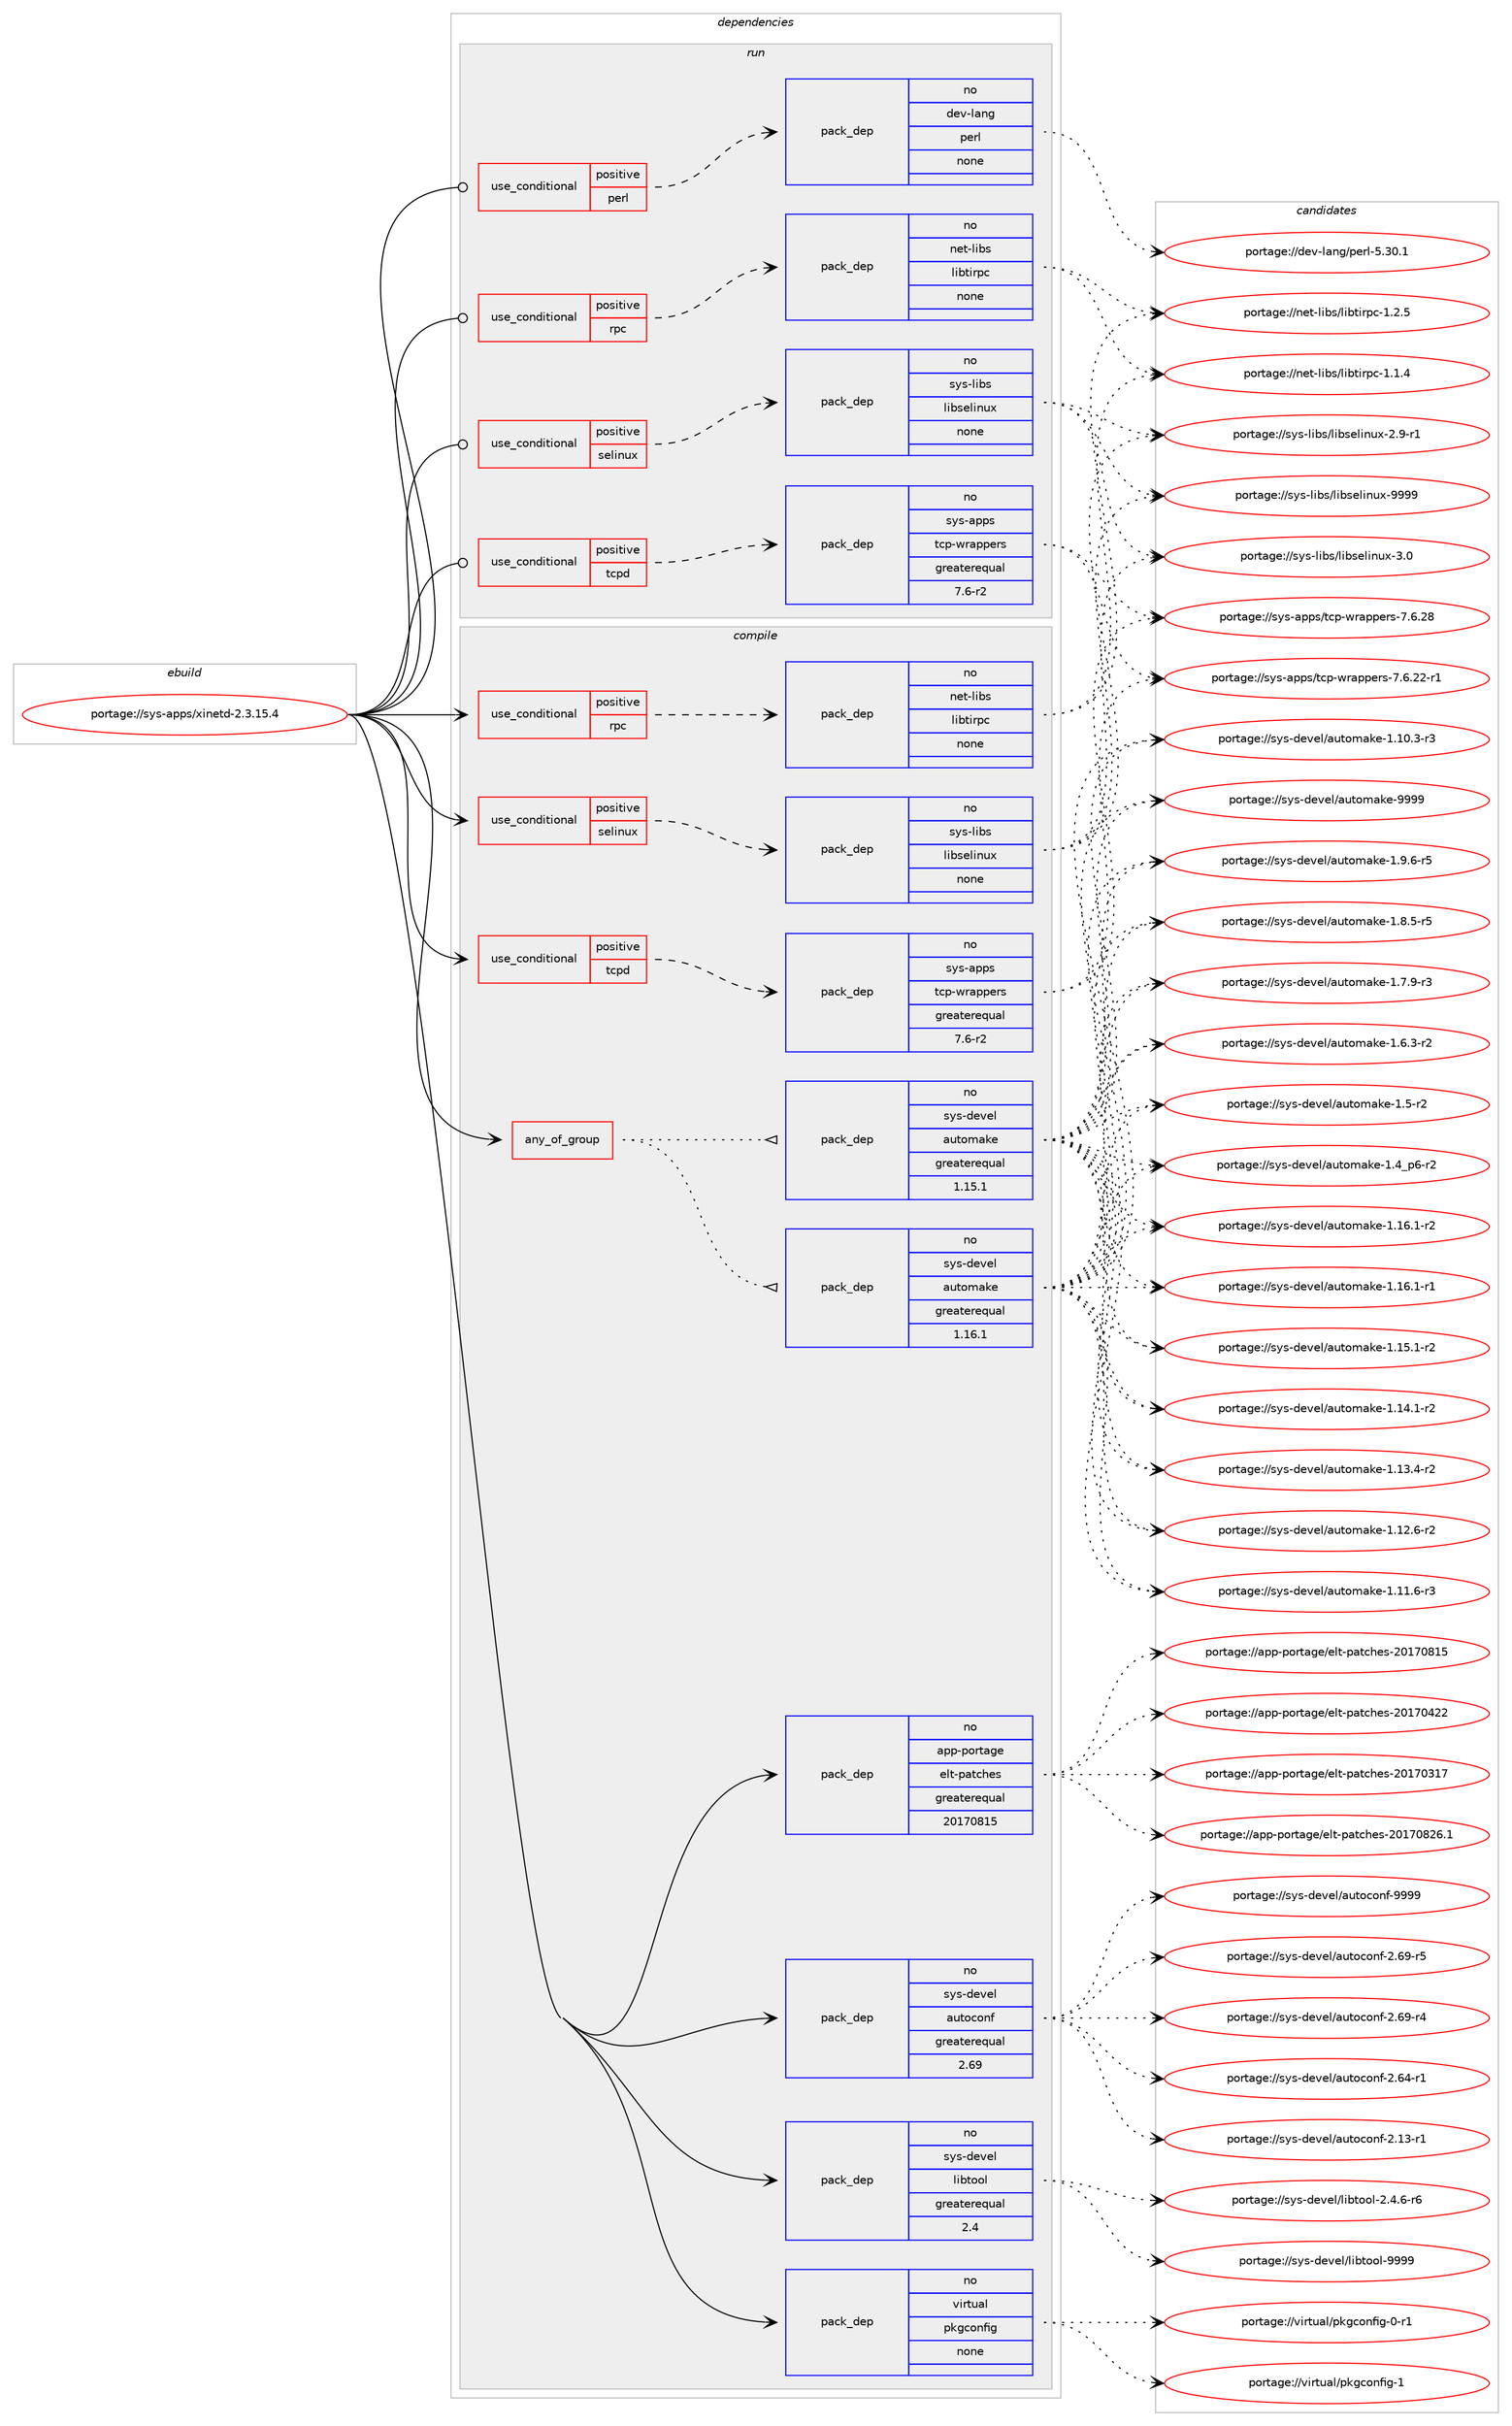 digraph prolog {

# *************
# Graph options
# *************

newrank=true;
concentrate=true;
compound=true;
graph [rankdir=LR,fontname=Helvetica,fontsize=10,ranksep=1.5];#, ranksep=2.5, nodesep=0.2];
edge  [arrowhead=vee];
node  [fontname=Helvetica,fontsize=10];

# **********
# The ebuild
# **********

subgraph cluster_leftcol {
color=gray;
rank=same;
label=<<i>ebuild</i>>;
id [label="portage://sys-apps/xinetd-2.3.15.4", color=red, width=4, href="../sys-apps/xinetd-2.3.15.4.svg"];
}

# ****************
# The dependencies
# ****************

subgraph cluster_midcol {
color=gray;
label=<<i>dependencies</i>>;
subgraph cluster_compile {
fillcolor="#eeeeee";
style=filled;
label=<<i>compile</i>>;
subgraph any846 {
dependency35652 [label=<<TABLE BORDER="0" CELLBORDER="1" CELLSPACING="0" CELLPADDING="4"><TR><TD CELLPADDING="10">any_of_group</TD></TR></TABLE>>, shape=none, color=red];subgraph pack27738 {
dependency35653 [label=<<TABLE BORDER="0" CELLBORDER="1" CELLSPACING="0" CELLPADDING="4" WIDTH="220"><TR><TD ROWSPAN="6" CELLPADDING="30">pack_dep</TD></TR><TR><TD WIDTH="110">no</TD></TR><TR><TD>sys-devel</TD></TR><TR><TD>automake</TD></TR><TR><TD>greaterequal</TD></TR><TR><TD>1.16.1</TD></TR></TABLE>>, shape=none, color=blue];
}
dependency35652:e -> dependency35653:w [weight=20,style="dotted",arrowhead="oinv"];
subgraph pack27739 {
dependency35654 [label=<<TABLE BORDER="0" CELLBORDER="1" CELLSPACING="0" CELLPADDING="4" WIDTH="220"><TR><TD ROWSPAN="6" CELLPADDING="30">pack_dep</TD></TR><TR><TD WIDTH="110">no</TD></TR><TR><TD>sys-devel</TD></TR><TR><TD>automake</TD></TR><TR><TD>greaterequal</TD></TR><TR><TD>1.15.1</TD></TR></TABLE>>, shape=none, color=blue];
}
dependency35652:e -> dependency35654:w [weight=20,style="dotted",arrowhead="oinv"];
}
id:e -> dependency35652:w [weight=20,style="solid",arrowhead="vee"];
subgraph cond7025 {
dependency35655 [label=<<TABLE BORDER="0" CELLBORDER="1" CELLSPACING="0" CELLPADDING="4"><TR><TD ROWSPAN="3" CELLPADDING="10">use_conditional</TD></TR><TR><TD>positive</TD></TR><TR><TD>rpc</TD></TR></TABLE>>, shape=none, color=red];
subgraph pack27740 {
dependency35656 [label=<<TABLE BORDER="0" CELLBORDER="1" CELLSPACING="0" CELLPADDING="4" WIDTH="220"><TR><TD ROWSPAN="6" CELLPADDING="30">pack_dep</TD></TR><TR><TD WIDTH="110">no</TD></TR><TR><TD>net-libs</TD></TR><TR><TD>libtirpc</TD></TR><TR><TD>none</TD></TR><TR><TD></TD></TR></TABLE>>, shape=none, color=blue];
}
dependency35655:e -> dependency35656:w [weight=20,style="dashed",arrowhead="vee"];
}
id:e -> dependency35655:w [weight=20,style="solid",arrowhead="vee"];
subgraph cond7026 {
dependency35657 [label=<<TABLE BORDER="0" CELLBORDER="1" CELLSPACING="0" CELLPADDING="4"><TR><TD ROWSPAN="3" CELLPADDING="10">use_conditional</TD></TR><TR><TD>positive</TD></TR><TR><TD>selinux</TD></TR></TABLE>>, shape=none, color=red];
subgraph pack27741 {
dependency35658 [label=<<TABLE BORDER="0" CELLBORDER="1" CELLSPACING="0" CELLPADDING="4" WIDTH="220"><TR><TD ROWSPAN="6" CELLPADDING="30">pack_dep</TD></TR><TR><TD WIDTH="110">no</TD></TR><TR><TD>sys-libs</TD></TR><TR><TD>libselinux</TD></TR><TR><TD>none</TD></TR><TR><TD></TD></TR></TABLE>>, shape=none, color=blue];
}
dependency35657:e -> dependency35658:w [weight=20,style="dashed",arrowhead="vee"];
}
id:e -> dependency35657:w [weight=20,style="solid",arrowhead="vee"];
subgraph cond7027 {
dependency35659 [label=<<TABLE BORDER="0" CELLBORDER="1" CELLSPACING="0" CELLPADDING="4"><TR><TD ROWSPAN="3" CELLPADDING="10">use_conditional</TD></TR><TR><TD>positive</TD></TR><TR><TD>tcpd</TD></TR></TABLE>>, shape=none, color=red];
subgraph pack27742 {
dependency35660 [label=<<TABLE BORDER="0" CELLBORDER="1" CELLSPACING="0" CELLPADDING="4" WIDTH="220"><TR><TD ROWSPAN="6" CELLPADDING="30">pack_dep</TD></TR><TR><TD WIDTH="110">no</TD></TR><TR><TD>sys-apps</TD></TR><TR><TD>tcp-wrappers</TD></TR><TR><TD>greaterequal</TD></TR><TR><TD>7.6-r2</TD></TR></TABLE>>, shape=none, color=blue];
}
dependency35659:e -> dependency35660:w [weight=20,style="dashed",arrowhead="vee"];
}
id:e -> dependency35659:w [weight=20,style="solid",arrowhead="vee"];
subgraph pack27743 {
dependency35661 [label=<<TABLE BORDER="0" CELLBORDER="1" CELLSPACING="0" CELLPADDING="4" WIDTH="220"><TR><TD ROWSPAN="6" CELLPADDING="30">pack_dep</TD></TR><TR><TD WIDTH="110">no</TD></TR><TR><TD>app-portage</TD></TR><TR><TD>elt-patches</TD></TR><TR><TD>greaterequal</TD></TR><TR><TD>20170815</TD></TR></TABLE>>, shape=none, color=blue];
}
id:e -> dependency35661:w [weight=20,style="solid",arrowhead="vee"];
subgraph pack27744 {
dependency35662 [label=<<TABLE BORDER="0" CELLBORDER="1" CELLSPACING="0" CELLPADDING="4" WIDTH="220"><TR><TD ROWSPAN="6" CELLPADDING="30">pack_dep</TD></TR><TR><TD WIDTH="110">no</TD></TR><TR><TD>sys-devel</TD></TR><TR><TD>autoconf</TD></TR><TR><TD>greaterequal</TD></TR><TR><TD>2.69</TD></TR></TABLE>>, shape=none, color=blue];
}
id:e -> dependency35662:w [weight=20,style="solid",arrowhead="vee"];
subgraph pack27745 {
dependency35663 [label=<<TABLE BORDER="0" CELLBORDER="1" CELLSPACING="0" CELLPADDING="4" WIDTH="220"><TR><TD ROWSPAN="6" CELLPADDING="30">pack_dep</TD></TR><TR><TD WIDTH="110">no</TD></TR><TR><TD>sys-devel</TD></TR><TR><TD>libtool</TD></TR><TR><TD>greaterequal</TD></TR><TR><TD>2.4</TD></TR></TABLE>>, shape=none, color=blue];
}
id:e -> dependency35663:w [weight=20,style="solid",arrowhead="vee"];
subgraph pack27746 {
dependency35664 [label=<<TABLE BORDER="0" CELLBORDER="1" CELLSPACING="0" CELLPADDING="4" WIDTH="220"><TR><TD ROWSPAN="6" CELLPADDING="30">pack_dep</TD></TR><TR><TD WIDTH="110">no</TD></TR><TR><TD>virtual</TD></TR><TR><TD>pkgconfig</TD></TR><TR><TD>none</TD></TR><TR><TD></TD></TR></TABLE>>, shape=none, color=blue];
}
id:e -> dependency35664:w [weight=20,style="solid",arrowhead="vee"];
}
subgraph cluster_compileandrun {
fillcolor="#eeeeee";
style=filled;
label=<<i>compile and run</i>>;
}
subgraph cluster_run {
fillcolor="#eeeeee";
style=filled;
label=<<i>run</i>>;
subgraph cond7028 {
dependency35665 [label=<<TABLE BORDER="0" CELLBORDER="1" CELLSPACING="0" CELLPADDING="4"><TR><TD ROWSPAN="3" CELLPADDING="10">use_conditional</TD></TR><TR><TD>positive</TD></TR><TR><TD>perl</TD></TR></TABLE>>, shape=none, color=red];
subgraph pack27747 {
dependency35666 [label=<<TABLE BORDER="0" CELLBORDER="1" CELLSPACING="0" CELLPADDING="4" WIDTH="220"><TR><TD ROWSPAN="6" CELLPADDING="30">pack_dep</TD></TR><TR><TD WIDTH="110">no</TD></TR><TR><TD>dev-lang</TD></TR><TR><TD>perl</TD></TR><TR><TD>none</TD></TR><TR><TD></TD></TR></TABLE>>, shape=none, color=blue];
}
dependency35665:e -> dependency35666:w [weight=20,style="dashed",arrowhead="vee"];
}
id:e -> dependency35665:w [weight=20,style="solid",arrowhead="odot"];
subgraph cond7029 {
dependency35667 [label=<<TABLE BORDER="0" CELLBORDER="1" CELLSPACING="0" CELLPADDING="4"><TR><TD ROWSPAN="3" CELLPADDING="10">use_conditional</TD></TR><TR><TD>positive</TD></TR><TR><TD>rpc</TD></TR></TABLE>>, shape=none, color=red];
subgraph pack27748 {
dependency35668 [label=<<TABLE BORDER="0" CELLBORDER="1" CELLSPACING="0" CELLPADDING="4" WIDTH="220"><TR><TD ROWSPAN="6" CELLPADDING="30">pack_dep</TD></TR><TR><TD WIDTH="110">no</TD></TR><TR><TD>net-libs</TD></TR><TR><TD>libtirpc</TD></TR><TR><TD>none</TD></TR><TR><TD></TD></TR></TABLE>>, shape=none, color=blue];
}
dependency35667:e -> dependency35668:w [weight=20,style="dashed",arrowhead="vee"];
}
id:e -> dependency35667:w [weight=20,style="solid",arrowhead="odot"];
subgraph cond7030 {
dependency35669 [label=<<TABLE BORDER="0" CELLBORDER="1" CELLSPACING="0" CELLPADDING="4"><TR><TD ROWSPAN="3" CELLPADDING="10">use_conditional</TD></TR><TR><TD>positive</TD></TR><TR><TD>selinux</TD></TR></TABLE>>, shape=none, color=red];
subgraph pack27749 {
dependency35670 [label=<<TABLE BORDER="0" CELLBORDER="1" CELLSPACING="0" CELLPADDING="4" WIDTH="220"><TR><TD ROWSPAN="6" CELLPADDING="30">pack_dep</TD></TR><TR><TD WIDTH="110">no</TD></TR><TR><TD>sys-libs</TD></TR><TR><TD>libselinux</TD></TR><TR><TD>none</TD></TR><TR><TD></TD></TR></TABLE>>, shape=none, color=blue];
}
dependency35669:e -> dependency35670:w [weight=20,style="dashed",arrowhead="vee"];
}
id:e -> dependency35669:w [weight=20,style="solid",arrowhead="odot"];
subgraph cond7031 {
dependency35671 [label=<<TABLE BORDER="0" CELLBORDER="1" CELLSPACING="0" CELLPADDING="4"><TR><TD ROWSPAN="3" CELLPADDING="10">use_conditional</TD></TR><TR><TD>positive</TD></TR><TR><TD>tcpd</TD></TR></TABLE>>, shape=none, color=red];
subgraph pack27750 {
dependency35672 [label=<<TABLE BORDER="0" CELLBORDER="1" CELLSPACING="0" CELLPADDING="4" WIDTH="220"><TR><TD ROWSPAN="6" CELLPADDING="30">pack_dep</TD></TR><TR><TD WIDTH="110">no</TD></TR><TR><TD>sys-apps</TD></TR><TR><TD>tcp-wrappers</TD></TR><TR><TD>greaterequal</TD></TR><TR><TD>7.6-r2</TD></TR></TABLE>>, shape=none, color=blue];
}
dependency35671:e -> dependency35672:w [weight=20,style="dashed",arrowhead="vee"];
}
id:e -> dependency35671:w [weight=20,style="solid",arrowhead="odot"];
}
}

# **************
# The candidates
# **************

subgraph cluster_choices {
rank=same;
color=gray;
label=<<i>candidates</i>>;

subgraph choice27738 {
color=black;
nodesep=1;
choice115121115451001011181011084797117116111109971071014557575757 [label="portage://sys-devel/automake-9999", color=red, width=4,href="../sys-devel/automake-9999.svg"];
choice115121115451001011181011084797117116111109971071014549465746544511453 [label="portage://sys-devel/automake-1.9.6-r5", color=red, width=4,href="../sys-devel/automake-1.9.6-r5.svg"];
choice115121115451001011181011084797117116111109971071014549465646534511453 [label="portage://sys-devel/automake-1.8.5-r5", color=red, width=4,href="../sys-devel/automake-1.8.5-r5.svg"];
choice115121115451001011181011084797117116111109971071014549465546574511451 [label="portage://sys-devel/automake-1.7.9-r3", color=red, width=4,href="../sys-devel/automake-1.7.9-r3.svg"];
choice115121115451001011181011084797117116111109971071014549465446514511450 [label="portage://sys-devel/automake-1.6.3-r2", color=red, width=4,href="../sys-devel/automake-1.6.3-r2.svg"];
choice11512111545100101118101108479711711611110997107101454946534511450 [label="portage://sys-devel/automake-1.5-r2", color=red, width=4,href="../sys-devel/automake-1.5-r2.svg"];
choice115121115451001011181011084797117116111109971071014549465295112544511450 [label="portage://sys-devel/automake-1.4_p6-r2", color=red, width=4,href="../sys-devel/automake-1.4_p6-r2.svg"];
choice11512111545100101118101108479711711611110997107101454946495446494511450 [label="portage://sys-devel/automake-1.16.1-r2", color=red, width=4,href="../sys-devel/automake-1.16.1-r2.svg"];
choice11512111545100101118101108479711711611110997107101454946495446494511449 [label="portage://sys-devel/automake-1.16.1-r1", color=red, width=4,href="../sys-devel/automake-1.16.1-r1.svg"];
choice11512111545100101118101108479711711611110997107101454946495346494511450 [label="portage://sys-devel/automake-1.15.1-r2", color=red, width=4,href="../sys-devel/automake-1.15.1-r2.svg"];
choice11512111545100101118101108479711711611110997107101454946495246494511450 [label="portage://sys-devel/automake-1.14.1-r2", color=red, width=4,href="../sys-devel/automake-1.14.1-r2.svg"];
choice11512111545100101118101108479711711611110997107101454946495146524511450 [label="portage://sys-devel/automake-1.13.4-r2", color=red, width=4,href="../sys-devel/automake-1.13.4-r2.svg"];
choice11512111545100101118101108479711711611110997107101454946495046544511450 [label="portage://sys-devel/automake-1.12.6-r2", color=red, width=4,href="../sys-devel/automake-1.12.6-r2.svg"];
choice11512111545100101118101108479711711611110997107101454946494946544511451 [label="portage://sys-devel/automake-1.11.6-r3", color=red, width=4,href="../sys-devel/automake-1.11.6-r3.svg"];
choice11512111545100101118101108479711711611110997107101454946494846514511451 [label="portage://sys-devel/automake-1.10.3-r3", color=red, width=4,href="../sys-devel/automake-1.10.3-r3.svg"];
dependency35653:e -> choice115121115451001011181011084797117116111109971071014557575757:w [style=dotted,weight="100"];
dependency35653:e -> choice115121115451001011181011084797117116111109971071014549465746544511453:w [style=dotted,weight="100"];
dependency35653:e -> choice115121115451001011181011084797117116111109971071014549465646534511453:w [style=dotted,weight="100"];
dependency35653:e -> choice115121115451001011181011084797117116111109971071014549465546574511451:w [style=dotted,weight="100"];
dependency35653:e -> choice115121115451001011181011084797117116111109971071014549465446514511450:w [style=dotted,weight="100"];
dependency35653:e -> choice11512111545100101118101108479711711611110997107101454946534511450:w [style=dotted,weight="100"];
dependency35653:e -> choice115121115451001011181011084797117116111109971071014549465295112544511450:w [style=dotted,weight="100"];
dependency35653:e -> choice11512111545100101118101108479711711611110997107101454946495446494511450:w [style=dotted,weight="100"];
dependency35653:e -> choice11512111545100101118101108479711711611110997107101454946495446494511449:w [style=dotted,weight="100"];
dependency35653:e -> choice11512111545100101118101108479711711611110997107101454946495346494511450:w [style=dotted,weight="100"];
dependency35653:e -> choice11512111545100101118101108479711711611110997107101454946495246494511450:w [style=dotted,weight="100"];
dependency35653:e -> choice11512111545100101118101108479711711611110997107101454946495146524511450:w [style=dotted,weight="100"];
dependency35653:e -> choice11512111545100101118101108479711711611110997107101454946495046544511450:w [style=dotted,weight="100"];
dependency35653:e -> choice11512111545100101118101108479711711611110997107101454946494946544511451:w [style=dotted,weight="100"];
dependency35653:e -> choice11512111545100101118101108479711711611110997107101454946494846514511451:w [style=dotted,weight="100"];
}
subgraph choice27739 {
color=black;
nodesep=1;
choice115121115451001011181011084797117116111109971071014557575757 [label="portage://sys-devel/automake-9999", color=red, width=4,href="../sys-devel/automake-9999.svg"];
choice115121115451001011181011084797117116111109971071014549465746544511453 [label="portage://sys-devel/automake-1.9.6-r5", color=red, width=4,href="../sys-devel/automake-1.9.6-r5.svg"];
choice115121115451001011181011084797117116111109971071014549465646534511453 [label="portage://sys-devel/automake-1.8.5-r5", color=red, width=4,href="../sys-devel/automake-1.8.5-r5.svg"];
choice115121115451001011181011084797117116111109971071014549465546574511451 [label="portage://sys-devel/automake-1.7.9-r3", color=red, width=4,href="../sys-devel/automake-1.7.9-r3.svg"];
choice115121115451001011181011084797117116111109971071014549465446514511450 [label="portage://sys-devel/automake-1.6.3-r2", color=red, width=4,href="../sys-devel/automake-1.6.3-r2.svg"];
choice11512111545100101118101108479711711611110997107101454946534511450 [label="portage://sys-devel/automake-1.5-r2", color=red, width=4,href="../sys-devel/automake-1.5-r2.svg"];
choice115121115451001011181011084797117116111109971071014549465295112544511450 [label="portage://sys-devel/automake-1.4_p6-r2", color=red, width=4,href="../sys-devel/automake-1.4_p6-r2.svg"];
choice11512111545100101118101108479711711611110997107101454946495446494511450 [label="portage://sys-devel/automake-1.16.1-r2", color=red, width=4,href="../sys-devel/automake-1.16.1-r2.svg"];
choice11512111545100101118101108479711711611110997107101454946495446494511449 [label="portage://sys-devel/automake-1.16.1-r1", color=red, width=4,href="../sys-devel/automake-1.16.1-r1.svg"];
choice11512111545100101118101108479711711611110997107101454946495346494511450 [label="portage://sys-devel/automake-1.15.1-r2", color=red, width=4,href="../sys-devel/automake-1.15.1-r2.svg"];
choice11512111545100101118101108479711711611110997107101454946495246494511450 [label="portage://sys-devel/automake-1.14.1-r2", color=red, width=4,href="../sys-devel/automake-1.14.1-r2.svg"];
choice11512111545100101118101108479711711611110997107101454946495146524511450 [label="portage://sys-devel/automake-1.13.4-r2", color=red, width=4,href="../sys-devel/automake-1.13.4-r2.svg"];
choice11512111545100101118101108479711711611110997107101454946495046544511450 [label="portage://sys-devel/automake-1.12.6-r2", color=red, width=4,href="../sys-devel/automake-1.12.6-r2.svg"];
choice11512111545100101118101108479711711611110997107101454946494946544511451 [label="portage://sys-devel/automake-1.11.6-r3", color=red, width=4,href="../sys-devel/automake-1.11.6-r3.svg"];
choice11512111545100101118101108479711711611110997107101454946494846514511451 [label="portage://sys-devel/automake-1.10.3-r3", color=red, width=4,href="../sys-devel/automake-1.10.3-r3.svg"];
dependency35654:e -> choice115121115451001011181011084797117116111109971071014557575757:w [style=dotted,weight="100"];
dependency35654:e -> choice115121115451001011181011084797117116111109971071014549465746544511453:w [style=dotted,weight="100"];
dependency35654:e -> choice115121115451001011181011084797117116111109971071014549465646534511453:w [style=dotted,weight="100"];
dependency35654:e -> choice115121115451001011181011084797117116111109971071014549465546574511451:w [style=dotted,weight="100"];
dependency35654:e -> choice115121115451001011181011084797117116111109971071014549465446514511450:w [style=dotted,weight="100"];
dependency35654:e -> choice11512111545100101118101108479711711611110997107101454946534511450:w [style=dotted,weight="100"];
dependency35654:e -> choice115121115451001011181011084797117116111109971071014549465295112544511450:w [style=dotted,weight="100"];
dependency35654:e -> choice11512111545100101118101108479711711611110997107101454946495446494511450:w [style=dotted,weight="100"];
dependency35654:e -> choice11512111545100101118101108479711711611110997107101454946495446494511449:w [style=dotted,weight="100"];
dependency35654:e -> choice11512111545100101118101108479711711611110997107101454946495346494511450:w [style=dotted,weight="100"];
dependency35654:e -> choice11512111545100101118101108479711711611110997107101454946495246494511450:w [style=dotted,weight="100"];
dependency35654:e -> choice11512111545100101118101108479711711611110997107101454946495146524511450:w [style=dotted,weight="100"];
dependency35654:e -> choice11512111545100101118101108479711711611110997107101454946495046544511450:w [style=dotted,weight="100"];
dependency35654:e -> choice11512111545100101118101108479711711611110997107101454946494946544511451:w [style=dotted,weight="100"];
dependency35654:e -> choice11512111545100101118101108479711711611110997107101454946494846514511451:w [style=dotted,weight="100"];
}
subgraph choice27740 {
color=black;
nodesep=1;
choice1101011164510810598115471081059811610511411299454946504653 [label="portage://net-libs/libtirpc-1.2.5", color=red, width=4,href="../net-libs/libtirpc-1.2.5.svg"];
choice1101011164510810598115471081059811610511411299454946494652 [label="portage://net-libs/libtirpc-1.1.4", color=red, width=4,href="../net-libs/libtirpc-1.1.4.svg"];
dependency35656:e -> choice1101011164510810598115471081059811610511411299454946504653:w [style=dotted,weight="100"];
dependency35656:e -> choice1101011164510810598115471081059811610511411299454946494652:w [style=dotted,weight="100"];
}
subgraph choice27741 {
color=black;
nodesep=1;
choice115121115451081059811547108105981151011081051101171204557575757 [label="portage://sys-libs/libselinux-9999", color=red, width=4,href="../sys-libs/libselinux-9999.svg"];
choice1151211154510810598115471081059811510110810511011712045514648 [label="portage://sys-libs/libselinux-3.0", color=red, width=4,href="../sys-libs/libselinux-3.0.svg"];
choice11512111545108105981154710810598115101108105110117120455046574511449 [label="portage://sys-libs/libselinux-2.9-r1", color=red, width=4,href="../sys-libs/libselinux-2.9-r1.svg"];
dependency35658:e -> choice115121115451081059811547108105981151011081051101171204557575757:w [style=dotted,weight="100"];
dependency35658:e -> choice1151211154510810598115471081059811510110810511011712045514648:w [style=dotted,weight="100"];
dependency35658:e -> choice11512111545108105981154710810598115101108105110117120455046574511449:w [style=dotted,weight="100"];
}
subgraph choice27742 {
color=black;
nodesep=1;
choice11512111545971121121154711699112451191149711211210111411545554654465056 [label="portage://sys-apps/tcp-wrappers-7.6.28", color=red, width=4,href="../sys-apps/tcp-wrappers-7.6.28.svg"];
choice115121115459711211211547116991124511911497112112101114115455546544650504511449 [label="portage://sys-apps/tcp-wrappers-7.6.22-r1", color=red, width=4,href="../sys-apps/tcp-wrappers-7.6.22-r1.svg"];
dependency35660:e -> choice11512111545971121121154711699112451191149711211210111411545554654465056:w [style=dotted,weight="100"];
dependency35660:e -> choice115121115459711211211547116991124511911497112112101114115455546544650504511449:w [style=dotted,weight="100"];
}
subgraph choice27743 {
color=black;
nodesep=1;
choice971121124511211111411697103101471011081164511297116991041011154550484955485650544649 [label="portage://app-portage/elt-patches-20170826.1", color=red, width=4,href="../app-portage/elt-patches-20170826.1.svg"];
choice97112112451121111141169710310147101108116451129711699104101115455048495548564953 [label="portage://app-portage/elt-patches-20170815", color=red, width=4,href="../app-portage/elt-patches-20170815.svg"];
choice97112112451121111141169710310147101108116451129711699104101115455048495548525050 [label="portage://app-portage/elt-patches-20170422", color=red, width=4,href="../app-portage/elt-patches-20170422.svg"];
choice97112112451121111141169710310147101108116451129711699104101115455048495548514955 [label="portage://app-portage/elt-patches-20170317", color=red, width=4,href="../app-portage/elt-patches-20170317.svg"];
dependency35661:e -> choice971121124511211111411697103101471011081164511297116991041011154550484955485650544649:w [style=dotted,weight="100"];
dependency35661:e -> choice97112112451121111141169710310147101108116451129711699104101115455048495548564953:w [style=dotted,weight="100"];
dependency35661:e -> choice97112112451121111141169710310147101108116451129711699104101115455048495548525050:w [style=dotted,weight="100"];
dependency35661:e -> choice97112112451121111141169710310147101108116451129711699104101115455048495548514955:w [style=dotted,weight="100"];
}
subgraph choice27744 {
color=black;
nodesep=1;
choice115121115451001011181011084797117116111991111101024557575757 [label="portage://sys-devel/autoconf-9999", color=red, width=4,href="../sys-devel/autoconf-9999.svg"];
choice1151211154510010111810110847971171161119911111010245504654574511453 [label="portage://sys-devel/autoconf-2.69-r5", color=red, width=4,href="../sys-devel/autoconf-2.69-r5.svg"];
choice1151211154510010111810110847971171161119911111010245504654574511452 [label="portage://sys-devel/autoconf-2.69-r4", color=red, width=4,href="../sys-devel/autoconf-2.69-r4.svg"];
choice1151211154510010111810110847971171161119911111010245504654524511449 [label="portage://sys-devel/autoconf-2.64-r1", color=red, width=4,href="../sys-devel/autoconf-2.64-r1.svg"];
choice1151211154510010111810110847971171161119911111010245504649514511449 [label="portage://sys-devel/autoconf-2.13-r1", color=red, width=4,href="../sys-devel/autoconf-2.13-r1.svg"];
dependency35662:e -> choice115121115451001011181011084797117116111991111101024557575757:w [style=dotted,weight="100"];
dependency35662:e -> choice1151211154510010111810110847971171161119911111010245504654574511453:w [style=dotted,weight="100"];
dependency35662:e -> choice1151211154510010111810110847971171161119911111010245504654574511452:w [style=dotted,weight="100"];
dependency35662:e -> choice1151211154510010111810110847971171161119911111010245504654524511449:w [style=dotted,weight="100"];
dependency35662:e -> choice1151211154510010111810110847971171161119911111010245504649514511449:w [style=dotted,weight="100"];
}
subgraph choice27745 {
color=black;
nodesep=1;
choice1151211154510010111810110847108105981161111111084557575757 [label="portage://sys-devel/libtool-9999", color=red, width=4,href="../sys-devel/libtool-9999.svg"];
choice1151211154510010111810110847108105981161111111084550465246544511454 [label="portage://sys-devel/libtool-2.4.6-r6", color=red, width=4,href="../sys-devel/libtool-2.4.6-r6.svg"];
dependency35663:e -> choice1151211154510010111810110847108105981161111111084557575757:w [style=dotted,weight="100"];
dependency35663:e -> choice1151211154510010111810110847108105981161111111084550465246544511454:w [style=dotted,weight="100"];
}
subgraph choice27746 {
color=black;
nodesep=1;
choice1181051141161179710847112107103991111101021051034549 [label="portage://virtual/pkgconfig-1", color=red, width=4,href="../virtual/pkgconfig-1.svg"];
choice11810511411611797108471121071039911111010210510345484511449 [label="portage://virtual/pkgconfig-0-r1", color=red, width=4,href="../virtual/pkgconfig-0-r1.svg"];
dependency35664:e -> choice1181051141161179710847112107103991111101021051034549:w [style=dotted,weight="100"];
dependency35664:e -> choice11810511411611797108471121071039911111010210510345484511449:w [style=dotted,weight="100"];
}
subgraph choice27747 {
color=black;
nodesep=1;
choice10010111845108971101034711210111410845534651484649 [label="portage://dev-lang/perl-5.30.1", color=red, width=4,href="../dev-lang/perl-5.30.1.svg"];
dependency35666:e -> choice10010111845108971101034711210111410845534651484649:w [style=dotted,weight="100"];
}
subgraph choice27748 {
color=black;
nodesep=1;
choice1101011164510810598115471081059811610511411299454946504653 [label="portage://net-libs/libtirpc-1.2.5", color=red, width=4,href="../net-libs/libtirpc-1.2.5.svg"];
choice1101011164510810598115471081059811610511411299454946494652 [label="portage://net-libs/libtirpc-1.1.4", color=red, width=4,href="../net-libs/libtirpc-1.1.4.svg"];
dependency35668:e -> choice1101011164510810598115471081059811610511411299454946504653:w [style=dotted,weight="100"];
dependency35668:e -> choice1101011164510810598115471081059811610511411299454946494652:w [style=dotted,weight="100"];
}
subgraph choice27749 {
color=black;
nodesep=1;
choice115121115451081059811547108105981151011081051101171204557575757 [label="portage://sys-libs/libselinux-9999", color=red, width=4,href="../sys-libs/libselinux-9999.svg"];
choice1151211154510810598115471081059811510110810511011712045514648 [label="portage://sys-libs/libselinux-3.0", color=red, width=4,href="../sys-libs/libselinux-3.0.svg"];
choice11512111545108105981154710810598115101108105110117120455046574511449 [label="portage://sys-libs/libselinux-2.9-r1", color=red, width=4,href="../sys-libs/libselinux-2.9-r1.svg"];
dependency35670:e -> choice115121115451081059811547108105981151011081051101171204557575757:w [style=dotted,weight="100"];
dependency35670:e -> choice1151211154510810598115471081059811510110810511011712045514648:w [style=dotted,weight="100"];
dependency35670:e -> choice11512111545108105981154710810598115101108105110117120455046574511449:w [style=dotted,weight="100"];
}
subgraph choice27750 {
color=black;
nodesep=1;
choice11512111545971121121154711699112451191149711211210111411545554654465056 [label="portage://sys-apps/tcp-wrappers-7.6.28", color=red, width=4,href="../sys-apps/tcp-wrappers-7.6.28.svg"];
choice115121115459711211211547116991124511911497112112101114115455546544650504511449 [label="portage://sys-apps/tcp-wrappers-7.6.22-r1", color=red, width=4,href="../sys-apps/tcp-wrappers-7.6.22-r1.svg"];
dependency35672:e -> choice11512111545971121121154711699112451191149711211210111411545554654465056:w [style=dotted,weight="100"];
dependency35672:e -> choice115121115459711211211547116991124511911497112112101114115455546544650504511449:w [style=dotted,weight="100"];
}
}

}
